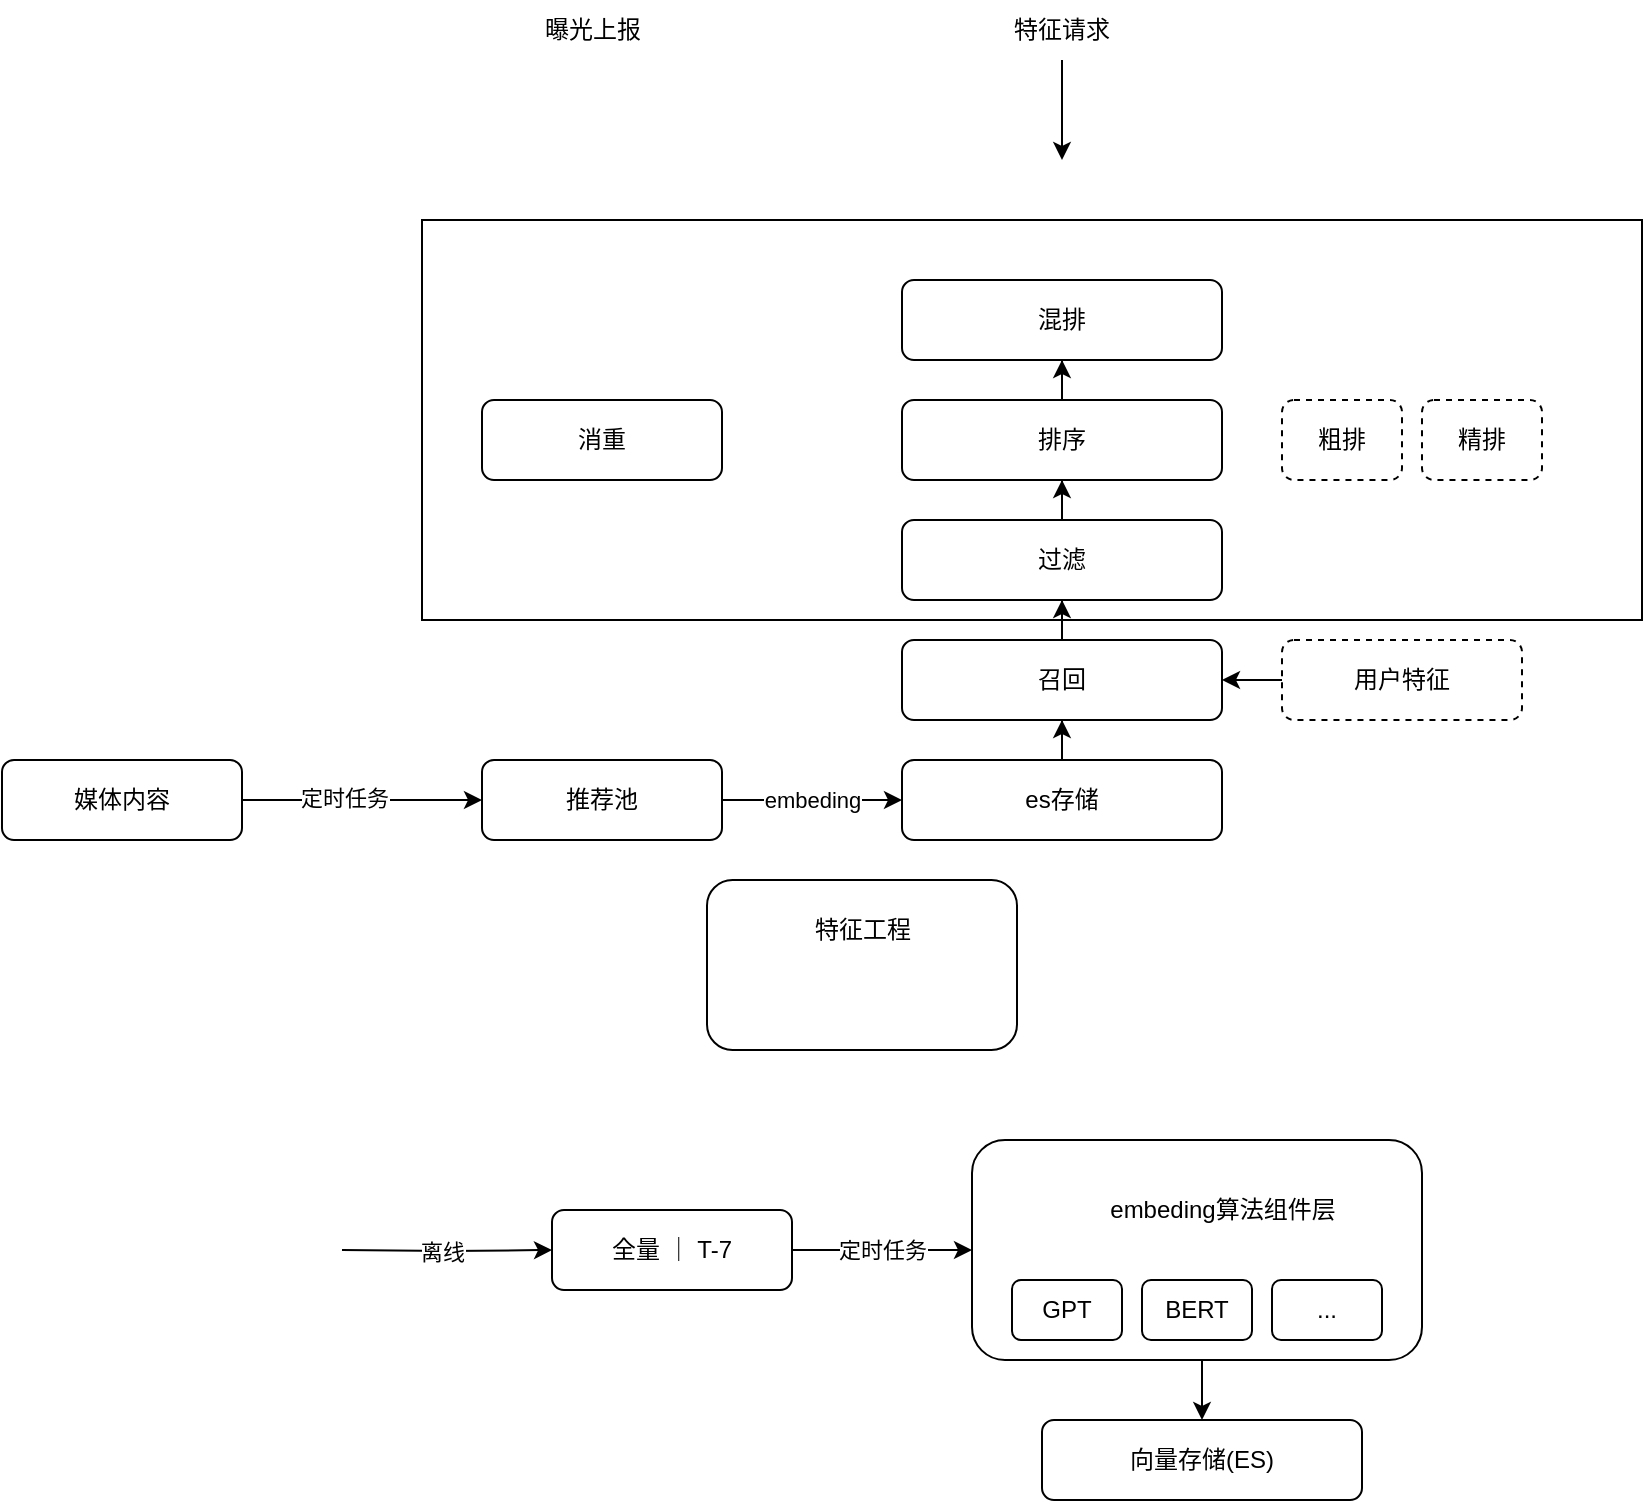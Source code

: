 <mxfile version="21.6.5" type="github">
  <diagram name="第 1 页" id="dJIPi76iVZj3krwEWg67">
    <mxGraphModel dx="1242" dy="724" grid="1" gridSize="10" guides="1" tooltips="1" connect="1" arrows="1" fold="1" page="1" pageScale="1" pageWidth="827" pageHeight="1169" math="0" shadow="0">
      <root>
        <mxCell id="0" />
        <mxCell id="1" parent="0" />
        <mxCell id="nsF8MxTp3OHglWCViLP3-17" value="" style="rounded=1;whiteSpace=wrap;html=1;" vertex="1" parent="1">
          <mxGeometry x="432.5" y="570" width="155" height="85" as="geometry" />
        </mxCell>
        <mxCell id="nsF8MxTp3OHglWCViLP3-10" style="edgeStyle=orthogonalEdgeStyle;rounded=0;orthogonalLoop=1;jettySize=auto;html=1;exitX=0.5;exitY=1;exitDx=0;exitDy=0;entryX=0.5;entryY=0;entryDx=0;entryDy=0;" edge="1" parent="1" source="nsF8MxTp3OHglWCViLP3-5" target="nsF8MxTp3OHglWCViLP3-9">
          <mxGeometry relative="1" as="geometry" />
        </mxCell>
        <mxCell id="nsF8MxTp3OHglWCViLP3-5" value="" style="rounded=1;whiteSpace=wrap;html=1;" vertex="1" parent="1">
          <mxGeometry x="565" y="700" width="225" height="110" as="geometry" />
        </mxCell>
        <mxCell id="dX-Oc3Zzox63MUFhQ_1_-22" value="" style="rounded=0;whiteSpace=wrap;html=1;" parent="1" vertex="1">
          <mxGeometry x="290" y="240" width="610" height="200" as="geometry" />
        </mxCell>
        <mxCell id="dX-Oc3Zzox63MUFhQ_1_-5" style="edgeStyle=orthogonalEdgeStyle;rounded=0;orthogonalLoop=1;jettySize=auto;html=1;exitX=0.5;exitY=0;exitDx=0;exitDy=0;" parent="1" source="dX-Oc3Zzox63MUFhQ_1_-1" target="dX-Oc3Zzox63MUFhQ_1_-2" edge="1">
          <mxGeometry relative="1" as="geometry" />
        </mxCell>
        <mxCell id="dX-Oc3Zzox63MUFhQ_1_-1" value="" style="rounded=1;whiteSpace=wrap;html=1;" parent="1" vertex="1">
          <mxGeometry x="530" y="450" width="160" height="40" as="geometry" />
        </mxCell>
        <mxCell id="dX-Oc3Zzox63MUFhQ_1_-6" style="edgeStyle=orthogonalEdgeStyle;rounded=0;orthogonalLoop=1;jettySize=auto;html=1;exitX=0.5;exitY=0;exitDx=0;exitDy=0;" parent="1" source="dX-Oc3Zzox63MUFhQ_1_-2" target="dX-Oc3Zzox63MUFhQ_1_-3" edge="1">
          <mxGeometry relative="1" as="geometry" />
        </mxCell>
        <mxCell id="dX-Oc3Zzox63MUFhQ_1_-2" value="过滤" style="rounded=1;whiteSpace=wrap;html=1;" parent="1" vertex="1">
          <mxGeometry x="530" y="390" width="160" height="40" as="geometry" />
        </mxCell>
        <mxCell id="dX-Oc3Zzox63MUFhQ_1_-7" style="edgeStyle=orthogonalEdgeStyle;rounded=0;orthogonalLoop=1;jettySize=auto;html=1;exitX=0.5;exitY=0;exitDx=0;exitDy=0;" parent="1" source="dX-Oc3Zzox63MUFhQ_1_-3" target="dX-Oc3Zzox63MUFhQ_1_-4" edge="1">
          <mxGeometry relative="1" as="geometry" />
        </mxCell>
        <mxCell id="dX-Oc3Zzox63MUFhQ_1_-3" value="排序" style="rounded=1;whiteSpace=wrap;html=1;" parent="1" vertex="1">
          <mxGeometry x="530" y="330" width="160" height="40" as="geometry" />
        </mxCell>
        <mxCell id="dX-Oc3Zzox63MUFhQ_1_-4" value="混排" style="rounded=1;whiteSpace=wrap;html=1;" parent="1" vertex="1">
          <mxGeometry x="530" y="270" width="160" height="40" as="geometry" />
        </mxCell>
        <mxCell id="dX-Oc3Zzox63MUFhQ_1_-9" value="embeding" style="edgeStyle=orthogonalEdgeStyle;rounded=0;orthogonalLoop=1;jettySize=auto;html=1;exitX=1;exitY=0.5;exitDx=0;exitDy=0;entryX=0;entryY=0.5;entryDx=0;entryDy=0;" parent="1" source="dX-Oc3Zzox63MUFhQ_1_-8" target="dX-Oc3Zzox63MUFhQ_1_-11" edge="1">
          <mxGeometry relative="1" as="geometry" />
        </mxCell>
        <mxCell id="dX-Oc3Zzox63MUFhQ_1_-8" value="推荐池" style="rounded=1;whiteSpace=wrap;html=1;" parent="1" vertex="1">
          <mxGeometry x="320" y="510" width="120" height="40" as="geometry" />
        </mxCell>
        <mxCell id="dX-Oc3Zzox63MUFhQ_1_-10" value="召回" style="text;html=1;strokeColor=none;fillColor=none;align=center;verticalAlign=middle;whiteSpace=wrap;rounded=0;" parent="1" vertex="1">
          <mxGeometry x="580" y="455" width="60" height="30" as="geometry" />
        </mxCell>
        <mxCell id="dX-Oc3Zzox63MUFhQ_1_-12" style="edgeStyle=orthogonalEdgeStyle;rounded=0;orthogonalLoop=1;jettySize=auto;html=1;exitX=0.5;exitY=0;exitDx=0;exitDy=0;" parent="1" source="dX-Oc3Zzox63MUFhQ_1_-11" target="dX-Oc3Zzox63MUFhQ_1_-1" edge="1">
          <mxGeometry relative="1" as="geometry" />
        </mxCell>
        <mxCell id="dX-Oc3Zzox63MUFhQ_1_-11" value="es存储" style="rounded=1;whiteSpace=wrap;html=1;" parent="1" vertex="1">
          <mxGeometry x="530" y="510" width="160" height="40" as="geometry" />
        </mxCell>
        <mxCell id="dX-Oc3Zzox63MUFhQ_1_-15" value="消重" style="rounded=1;whiteSpace=wrap;html=1;" parent="1" vertex="1">
          <mxGeometry x="320" y="330" width="120" height="40" as="geometry" />
        </mxCell>
        <mxCell id="dX-Oc3Zzox63MUFhQ_1_-17" style="edgeStyle=orthogonalEdgeStyle;rounded=0;orthogonalLoop=1;jettySize=auto;html=1;exitX=1;exitY=0.5;exitDx=0;exitDy=0;" parent="1" source="dX-Oc3Zzox63MUFhQ_1_-16" target="dX-Oc3Zzox63MUFhQ_1_-8" edge="1">
          <mxGeometry relative="1" as="geometry" />
        </mxCell>
        <mxCell id="dX-Oc3Zzox63MUFhQ_1_-26" value="定时任务" style="edgeLabel;html=1;align=center;verticalAlign=middle;resizable=0;points=[];" parent="dX-Oc3Zzox63MUFhQ_1_-17" vertex="1" connectable="0">
          <mxGeometry x="-0.15" y="1" relative="1" as="geometry">
            <mxPoint as="offset" />
          </mxGeometry>
        </mxCell>
        <mxCell id="dX-Oc3Zzox63MUFhQ_1_-16" value="媒体内容" style="rounded=1;whiteSpace=wrap;html=1;" parent="1" vertex="1">
          <mxGeometry x="80" y="510" width="120" height="40" as="geometry" />
        </mxCell>
        <mxCell id="dX-Oc3Zzox63MUFhQ_1_-18" value="粗排" style="rounded=1;whiteSpace=wrap;html=1;dashed=1;" parent="1" vertex="1">
          <mxGeometry x="720" y="330" width="60" height="40" as="geometry" />
        </mxCell>
        <mxCell id="dX-Oc3Zzox63MUFhQ_1_-19" value="精排" style="rounded=1;whiteSpace=wrap;html=1;dashed=1;" parent="1" vertex="1">
          <mxGeometry x="790" y="330" width="60" height="40" as="geometry" />
        </mxCell>
        <mxCell id="dX-Oc3Zzox63MUFhQ_1_-21" style="edgeStyle=orthogonalEdgeStyle;rounded=0;orthogonalLoop=1;jettySize=auto;html=1;exitX=0.5;exitY=1;exitDx=0;exitDy=0;" parent="1" source="dX-Oc3Zzox63MUFhQ_1_-20" edge="1">
          <mxGeometry relative="1" as="geometry">
            <mxPoint x="610" y="210" as="targetPoint" />
          </mxGeometry>
        </mxCell>
        <mxCell id="dX-Oc3Zzox63MUFhQ_1_-20" value="特征请求" style="text;html=1;strokeColor=none;fillColor=none;align=center;verticalAlign=middle;whiteSpace=wrap;rounded=0;" parent="1" vertex="1">
          <mxGeometry x="580" y="130" width="60" height="30" as="geometry" />
        </mxCell>
        <mxCell id="dX-Oc3Zzox63MUFhQ_1_-25" style="edgeStyle=orthogonalEdgeStyle;rounded=0;orthogonalLoop=1;jettySize=auto;html=1;exitX=0;exitY=0.5;exitDx=0;exitDy=0;" parent="1" source="dX-Oc3Zzox63MUFhQ_1_-23" target="dX-Oc3Zzox63MUFhQ_1_-1" edge="1">
          <mxGeometry relative="1" as="geometry" />
        </mxCell>
        <mxCell id="dX-Oc3Zzox63MUFhQ_1_-23" value="用户特征" style="rounded=1;whiteSpace=wrap;html=1;dashed=1;" parent="1" vertex="1">
          <mxGeometry x="720" y="450" width="120" height="40" as="geometry" />
        </mxCell>
        <mxCell id="dX-Oc3Zzox63MUFhQ_1_-27" value="曝光上报" style="text;html=1;align=center;verticalAlign=middle;resizable=0;points=[];autosize=1;strokeColor=none;fillColor=none;" parent="1" vertex="1">
          <mxGeometry x="340" y="130" width="70" height="30" as="geometry" />
        </mxCell>
        <mxCell id="nsF8MxTp3OHglWCViLP3-1" value="特征工程" style="text;html=1;align=center;verticalAlign=middle;resizable=0;points=[];autosize=1;strokeColor=none;fillColor=none;" vertex="1" parent="1">
          <mxGeometry x="475" y="580" width="70" height="30" as="geometry" />
        </mxCell>
        <mxCell id="nsF8MxTp3OHglWCViLP3-2" value="embeding算法组件层" style="text;html=1;align=center;verticalAlign=middle;resizable=0;points=[];autosize=1;strokeColor=none;fillColor=none;" vertex="1" parent="1">
          <mxGeometry x="620" y="720" width="140" height="30" as="geometry" />
        </mxCell>
        <mxCell id="nsF8MxTp3OHglWCViLP3-6" value="GPT" style="rounded=1;whiteSpace=wrap;html=1;" vertex="1" parent="1">
          <mxGeometry x="585" y="770" width="55" height="30" as="geometry" />
        </mxCell>
        <mxCell id="nsF8MxTp3OHglWCViLP3-7" value="BERT" style="rounded=1;whiteSpace=wrap;html=1;" vertex="1" parent="1">
          <mxGeometry x="650" y="770" width="55" height="30" as="geometry" />
        </mxCell>
        <mxCell id="nsF8MxTp3OHglWCViLP3-8" value="..." style="rounded=1;whiteSpace=wrap;html=1;" vertex="1" parent="1">
          <mxGeometry x="715" y="770" width="55" height="30" as="geometry" />
        </mxCell>
        <mxCell id="nsF8MxTp3OHglWCViLP3-9" value="向量存储(ES)" style="rounded=1;whiteSpace=wrap;html=1;" vertex="1" parent="1">
          <mxGeometry x="600" y="840" width="160" height="40" as="geometry" />
        </mxCell>
        <mxCell id="nsF8MxTp3OHglWCViLP3-12" value="定时任务" style="edgeStyle=orthogonalEdgeStyle;rounded=0;orthogonalLoop=1;jettySize=auto;html=1;exitX=1;exitY=0.5;exitDx=0;exitDy=0;entryX=0;entryY=0.5;entryDx=0;entryDy=0;" edge="1" parent="1" source="nsF8MxTp3OHglWCViLP3-13" target="nsF8MxTp3OHglWCViLP3-5">
          <mxGeometry relative="1" as="geometry">
            <mxPoint x="570" y="750" as="targetPoint" />
            <mxPoint as="offset" />
          </mxGeometry>
        </mxCell>
        <mxCell id="nsF8MxTp3OHglWCViLP3-13" value="全量 ｜ T-7" style="rounded=1;whiteSpace=wrap;html=1;" vertex="1" parent="1">
          <mxGeometry x="355" y="735" width="120" height="40" as="geometry" />
        </mxCell>
        <mxCell id="nsF8MxTp3OHglWCViLP3-14" style="edgeStyle=orthogonalEdgeStyle;rounded=0;orthogonalLoop=1;jettySize=auto;html=1;" edge="1" parent="1" target="nsF8MxTp3OHglWCViLP3-13">
          <mxGeometry relative="1" as="geometry">
            <mxPoint x="250" y="755" as="sourcePoint" />
          </mxGeometry>
        </mxCell>
        <mxCell id="nsF8MxTp3OHglWCViLP3-20" value="离线" style="edgeLabel;html=1;align=center;verticalAlign=middle;resizable=0;points=[];" vertex="1" connectable="0" parent="nsF8MxTp3OHglWCViLP3-14">
          <mxGeometry x="-0.345" y="-1" relative="1" as="geometry">
            <mxPoint x="15" y="-1" as="offset" />
          </mxGeometry>
        </mxCell>
      </root>
    </mxGraphModel>
  </diagram>
</mxfile>
